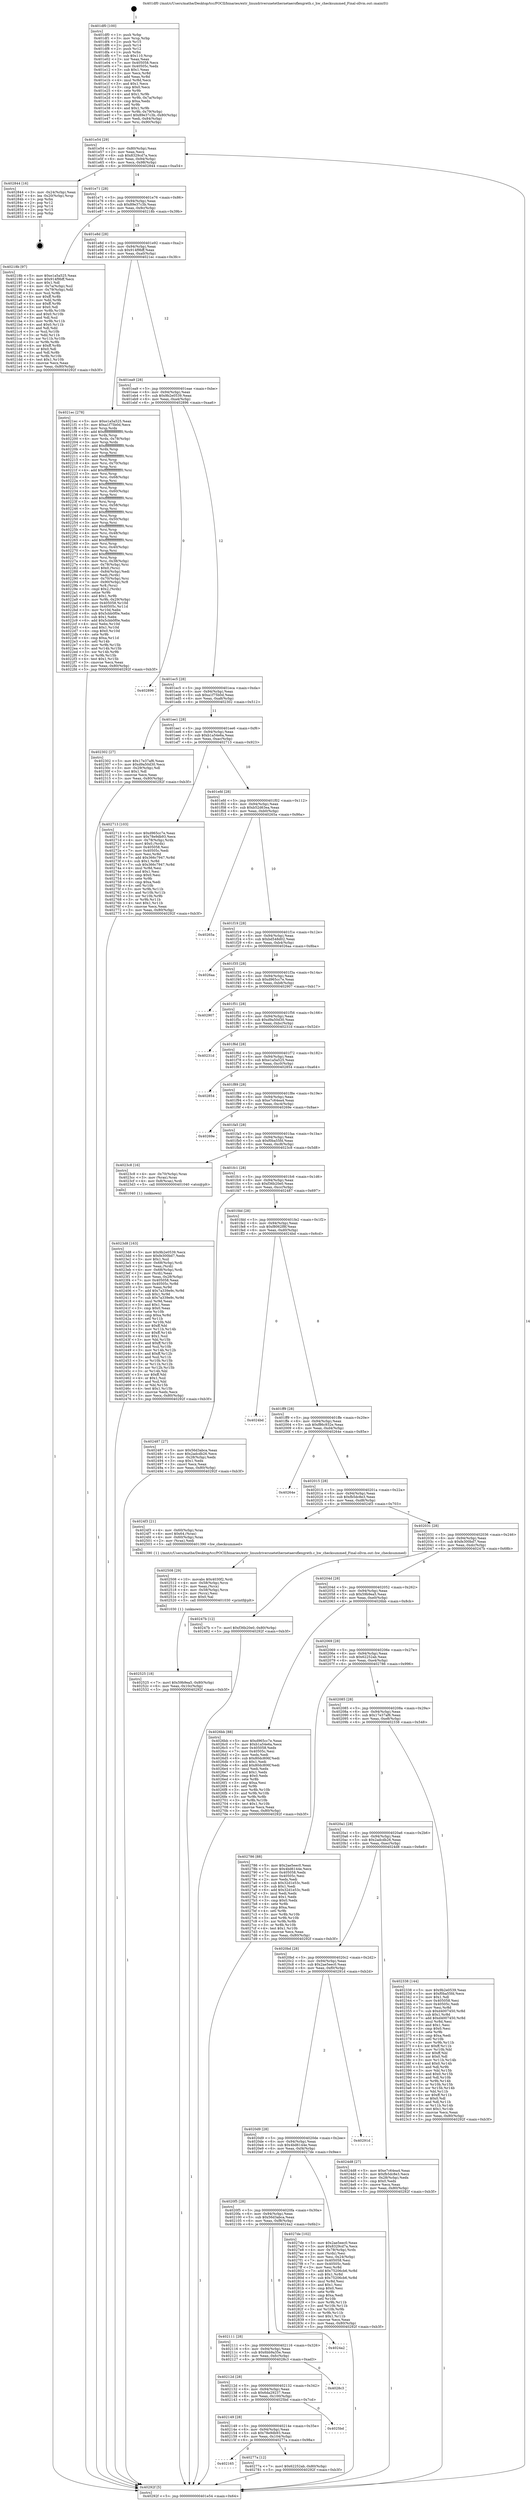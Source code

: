 digraph "0x401df0" {
  label = "0x401df0 (/mnt/c/Users/mathe/Desktop/tcc/POCII/binaries/extr_linuxdriversnetethernetaeroflexgreth.c_hw_checksummed_Final-ollvm.out::main(0))"
  labelloc = "t"
  node[shape=record]

  Entry [label="",width=0.3,height=0.3,shape=circle,fillcolor=black,style=filled]
  "0x401e54" [label="{
     0x401e54 [29]\l
     | [instrs]\l
     &nbsp;&nbsp;0x401e54 \<+3\>: mov -0x80(%rbp),%eax\l
     &nbsp;&nbsp;0x401e57 \<+2\>: mov %eax,%ecx\l
     &nbsp;&nbsp;0x401e59 \<+6\>: sub $0x8329cd7a,%ecx\l
     &nbsp;&nbsp;0x401e5f \<+6\>: mov %eax,-0x94(%rbp)\l
     &nbsp;&nbsp;0x401e65 \<+6\>: mov %ecx,-0x98(%rbp)\l
     &nbsp;&nbsp;0x401e6b \<+6\>: je 0000000000402844 \<main+0xa54\>\l
  }"]
  "0x402844" [label="{
     0x402844 [16]\l
     | [instrs]\l
     &nbsp;&nbsp;0x402844 \<+3\>: mov -0x24(%rbp),%eax\l
     &nbsp;&nbsp;0x402847 \<+4\>: lea -0x20(%rbp),%rsp\l
     &nbsp;&nbsp;0x40284b \<+1\>: pop %rbx\l
     &nbsp;&nbsp;0x40284c \<+2\>: pop %r12\l
     &nbsp;&nbsp;0x40284e \<+2\>: pop %r14\l
     &nbsp;&nbsp;0x402850 \<+2\>: pop %r15\l
     &nbsp;&nbsp;0x402852 \<+1\>: pop %rbp\l
     &nbsp;&nbsp;0x402853 \<+1\>: ret\l
  }"]
  "0x401e71" [label="{
     0x401e71 [28]\l
     | [instrs]\l
     &nbsp;&nbsp;0x401e71 \<+5\>: jmp 0000000000401e76 \<main+0x86\>\l
     &nbsp;&nbsp;0x401e76 \<+6\>: mov -0x94(%rbp),%eax\l
     &nbsp;&nbsp;0x401e7c \<+5\>: sub $0x89e37c3b,%eax\l
     &nbsp;&nbsp;0x401e81 \<+6\>: mov %eax,-0x9c(%rbp)\l
     &nbsp;&nbsp;0x401e87 \<+6\>: je 000000000040218b \<main+0x39b\>\l
  }"]
  Exit [label="",width=0.3,height=0.3,shape=circle,fillcolor=black,style=filled,peripheries=2]
  "0x40218b" [label="{
     0x40218b [97]\l
     | [instrs]\l
     &nbsp;&nbsp;0x40218b \<+5\>: mov $0xe1a5a525,%eax\l
     &nbsp;&nbsp;0x402190 \<+5\>: mov $0x914f9bff,%ecx\l
     &nbsp;&nbsp;0x402195 \<+2\>: mov $0x1,%dl\l
     &nbsp;&nbsp;0x402197 \<+4\>: mov -0x7a(%rbp),%sil\l
     &nbsp;&nbsp;0x40219b \<+4\>: mov -0x79(%rbp),%dil\l
     &nbsp;&nbsp;0x40219f \<+3\>: mov %sil,%r8b\l
     &nbsp;&nbsp;0x4021a2 \<+4\>: xor $0xff,%r8b\l
     &nbsp;&nbsp;0x4021a6 \<+3\>: mov %dil,%r9b\l
     &nbsp;&nbsp;0x4021a9 \<+4\>: xor $0xff,%r9b\l
     &nbsp;&nbsp;0x4021ad \<+3\>: xor $0x0,%dl\l
     &nbsp;&nbsp;0x4021b0 \<+3\>: mov %r8b,%r10b\l
     &nbsp;&nbsp;0x4021b3 \<+4\>: and $0x0,%r10b\l
     &nbsp;&nbsp;0x4021b7 \<+3\>: and %dl,%sil\l
     &nbsp;&nbsp;0x4021ba \<+3\>: mov %r9b,%r11b\l
     &nbsp;&nbsp;0x4021bd \<+4\>: and $0x0,%r11b\l
     &nbsp;&nbsp;0x4021c1 \<+3\>: and %dl,%dil\l
     &nbsp;&nbsp;0x4021c4 \<+3\>: or %sil,%r10b\l
     &nbsp;&nbsp;0x4021c7 \<+3\>: or %dil,%r11b\l
     &nbsp;&nbsp;0x4021ca \<+3\>: xor %r11b,%r10b\l
     &nbsp;&nbsp;0x4021cd \<+3\>: or %r9b,%r8b\l
     &nbsp;&nbsp;0x4021d0 \<+4\>: xor $0xff,%r8b\l
     &nbsp;&nbsp;0x4021d4 \<+3\>: or $0x0,%dl\l
     &nbsp;&nbsp;0x4021d7 \<+3\>: and %dl,%r8b\l
     &nbsp;&nbsp;0x4021da \<+3\>: or %r8b,%r10b\l
     &nbsp;&nbsp;0x4021dd \<+4\>: test $0x1,%r10b\l
     &nbsp;&nbsp;0x4021e1 \<+3\>: cmovne %ecx,%eax\l
     &nbsp;&nbsp;0x4021e4 \<+3\>: mov %eax,-0x80(%rbp)\l
     &nbsp;&nbsp;0x4021e7 \<+5\>: jmp 000000000040292f \<main+0xb3f\>\l
  }"]
  "0x401e8d" [label="{
     0x401e8d [28]\l
     | [instrs]\l
     &nbsp;&nbsp;0x401e8d \<+5\>: jmp 0000000000401e92 \<main+0xa2\>\l
     &nbsp;&nbsp;0x401e92 \<+6\>: mov -0x94(%rbp),%eax\l
     &nbsp;&nbsp;0x401e98 \<+5\>: sub $0x914f9bff,%eax\l
     &nbsp;&nbsp;0x401e9d \<+6\>: mov %eax,-0xa0(%rbp)\l
     &nbsp;&nbsp;0x401ea3 \<+6\>: je 00000000004021ec \<main+0x3fc\>\l
  }"]
  "0x40292f" [label="{
     0x40292f [5]\l
     | [instrs]\l
     &nbsp;&nbsp;0x40292f \<+5\>: jmp 0000000000401e54 \<main+0x64\>\l
  }"]
  "0x401df0" [label="{
     0x401df0 [100]\l
     | [instrs]\l
     &nbsp;&nbsp;0x401df0 \<+1\>: push %rbp\l
     &nbsp;&nbsp;0x401df1 \<+3\>: mov %rsp,%rbp\l
     &nbsp;&nbsp;0x401df4 \<+2\>: push %r15\l
     &nbsp;&nbsp;0x401df6 \<+2\>: push %r14\l
     &nbsp;&nbsp;0x401df8 \<+2\>: push %r12\l
     &nbsp;&nbsp;0x401dfa \<+1\>: push %rbx\l
     &nbsp;&nbsp;0x401dfb \<+7\>: sub $0x110,%rsp\l
     &nbsp;&nbsp;0x401e02 \<+2\>: xor %eax,%eax\l
     &nbsp;&nbsp;0x401e04 \<+7\>: mov 0x405058,%ecx\l
     &nbsp;&nbsp;0x401e0b \<+7\>: mov 0x40505c,%edx\l
     &nbsp;&nbsp;0x401e12 \<+3\>: sub $0x1,%eax\l
     &nbsp;&nbsp;0x401e15 \<+3\>: mov %ecx,%r8d\l
     &nbsp;&nbsp;0x401e18 \<+3\>: add %eax,%r8d\l
     &nbsp;&nbsp;0x401e1b \<+4\>: imul %r8d,%ecx\l
     &nbsp;&nbsp;0x401e1f \<+3\>: and $0x1,%ecx\l
     &nbsp;&nbsp;0x401e22 \<+3\>: cmp $0x0,%ecx\l
     &nbsp;&nbsp;0x401e25 \<+4\>: sete %r9b\l
     &nbsp;&nbsp;0x401e29 \<+4\>: and $0x1,%r9b\l
     &nbsp;&nbsp;0x401e2d \<+4\>: mov %r9b,-0x7a(%rbp)\l
     &nbsp;&nbsp;0x401e31 \<+3\>: cmp $0xa,%edx\l
     &nbsp;&nbsp;0x401e34 \<+4\>: setl %r9b\l
     &nbsp;&nbsp;0x401e38 \<+4\>: and $0x1,%r9b\l
     &nbsp;&nbsp;0x401e3c \<+4\>: mov %r9b,-0x79(%rbp)\l
     &nbsp;&nbsp;0x401e40 \<+7\>: movl $0x89e37c3b,-0x80(%rbp)\l
     &nbsp;&nbsp;0x401e47 \<+6\>: mov %edi,-0x84(%rbp)\l
     &nbsp;&nbsp;0x401e4d \<+7\>: mov %rsi,-0x90(%rbp)\l
  }"]
  "0x402165" [label="{
     0x402165\l
  }", style=dashed]
  "0x4021ec" [label="{
     0x4021ec [278]\l
     | [instrs]\l
     &nbsp;&nbsp;0x4021ec \<+5\>: mov $0xe1a5a525,%eax\l
     &nbsp;&nbsp;0x4021f1 \<+5\>: mov $0xa1f75b0d,%ecx\l
     &nbsp;&nbsp;0x4021f6 \<+3\>: mov %rsp,%rdx\l
     &nbsp;&nbsp;0x4021f9 \<+4\>: add $0xfffffffffffffff0,%rdx\l
     &nbsp;&nbsp;0x4021fd \<+3\>: mov %rdx,%rsp\l
     &nbsp;&nbsp;0x402200 \<+4\>: mov %rdx,-0x78(%rbp)\l
     &nbsp;&nbsp;0x402204 \<+3\>: mov %rsp,%rdx\l
     &nbsp;&nbsp;0x402207 \<+4\>: add $0xfffffffffffffff0,%rdx\l
     &nbsp;&nbsp;0x40220b \<+3\>: mov %rdx,%rsp\l
     &nbsp;&nbsp;0x40220e \<+3\>: mov %rsp,%rsi\l
     &nbsp;&nbsp;0x402211 \<+4\>: add $0xfffffffffffffff0,%rsi\l
     &nbsp;&nbsp;0x402215 \<+3\>: mov %rsi,%rsp\l
     &nbsp;&nbsp;0x402218 \<+4\>: mov %rsi,-0x70(%rbp)\l
     &nbsp;&nbsp;0x40221c \<+3\>: mov %rsp,%rsi\l
     &nbsp;&nbsp;0x40221f \<+4\>: add $0xfffffffffffffff0,%rsi\l
     &nbsp;&nbsp;0x402223 \<+3\>: mov %rsi,%rsp\l
     &nbsp;&nbsp;0x402226 \<+4\>: mov %rsi,-0x68(%rbp)\l
     &nbsp;&nbsp;0x40222a \<+3\>: mov %rsp,%rsi\l
     &nbsp;&nbsp;0x40222d \<+4\>: add $0xfffffffffffffff0,%rsi\l
     &nbsp;&nbsp;0x402231 \<+3\>: mov %rsi,%rsp\l
     &nbsp;&nbsp;0x402234 \<+4\>: mov %rsi,-0x60(%rbp)\l
     &nbsp;&nbsp;0x402238 \<+3\>: mov %rsp,%rsi\l
     &nbsp;&nbsp;0x40223b \<+4\>: add $0xfffffffffffffff0,%rsi\l
     &nbsp;&nbsp;0x40223f \<+3\>: mov %rsi,%rsp\l
     &nbsp;&nbsp;0x402242 \<+4\>: mov %rsi,-0x58(%rbp)\l
     &nbsp;&nbsp;0x402246 \<+3\>: mov %rsp,%rsi\l
     &nbsp;&nbsp;0x402249 \<+4\>: add $0xfffffffffffffff0,%rsi\l
     &nbsp;&nbsp;0x40224d \<+3\>: mov %rsi,%rsp\l
     &nbsp;&nbsp;0x402250 \<+4\>: mov %rsi,-0x50(%rbp)\l
     &nbsp;&nbsp;0x402254 \<+3\>: mov %rsp,%rsi\l
     &nbsp;&nbsp;0x402257 \<+4\>: add $0xfffffffffffffff0,%rsi\l
     &nbsp;&nbsp;0x40225b \<+3\>: mov %rsi,%rsp\l
     &nbsp;&nbsp;0x40225e \<+4\>: mov %rsi,-0x48(%rbp)\l
     &nbsp;&nbsp;0x402262 \<+3\>: mov %rsp,%rsi\l
     &nbsp;&nbsp;0x402265 \<+4\>: add $0xfffffffffffffff0,%rsi\l
     &nbsp;&nbsp;0x402269 \<+3\>: mov %rsi,%rsp\l
     &nbsp;&nbsp;0x40226c \<+4\>: mov %rsi,-0x40(%rbp)\l
     &nbsp;&nbsp;0x402270 \<+3\>: mov %rsp,%rsi\l
     &nbsp;&nbsp;0x402273 \<+4\>: add $0xfffffffffffffff0,%rsi\l
     &nbsp;&nbsp;0x402277 \<+3\>: mov %rsi,%rsp\l
     &nbsp;&nbsp;0x40227a \<+4\>: mov %rsi,-0x38(%rbp)\l
     &nbsp;&nbsp;0x40227e \<+4\>: mov -0x78(%rbp),%rsi\l
     &nbsp;&nbsp;0x402282 \<+6\>: movl $0x0,(%rsi)\l
     &nbsp;&nbsp;0x402288 \<+6\>: mov -0x84(%rbp),%edi\l
     &nbsp;&nbsp;0x40228e \<+2\>: mov %edi,(%rdx)\l
     &nbsp;&nbsp;0x402290 \<+4\>: mov -0x70(%rbp),%rsi\l
     &nbsp;&nbsp;0x402294 \<+7\>: mov -0x90(%rbp),%r8\l
     &nbsp;&nbsp;0x40229b \<+3\>: mov %r8,(%rsi)\l
     &nbsp;&nbsp;0x40229e \<+3\>: cmpl $0x2,(%rdx)\l
     &nbsp;&nbsp;0x4022a1 \<+4\>: setne %r9b\l
     &nbsp;&nbsp;0x4022a5 \<+4\>: and $0x1,%r9b\l
     &nbsp;&nbsp;0x4022a9 \<+4\>: mov %r9b,-0x29(%rbp)\l
     &nbsp;&nbsp;0x4022ad \<+8\>: mov 0x405058,%r10d\l
     &nbsp;&nbsp;0x4022b5 \<+8\>: mov 0x40505c,%r11d\l
     &nbsp;&nbsp;0x4022bd \<+3\>: mov %r10d,%ebx\l
     &nbsp;&nbsp;0x4022c0 \<+6\>: sub $0x5cbb0f0e,%ebx\l
     &nbsp;&nbsp;0x4022c6 \<+3\>: sub $0x1,%ebx\l
     &nbsp;&nbsp;0x4022c9 \<+6\>: add $0x5cbb0f0e,%ebx\l
     &nbsp;&nbsp;0x4022cf \<+4\>: imul %ebx,%r10d\l
     &nbsp;&nbsp;0x4022d3 \<+4\>: and $0x1,%r10d\l
     &nbsp;&nbsp;0x4022d7 \<+4\>: cmp $0x0,%r10d\l
     &nbsp;&nbsp;0x4022db \<+4\>: sete %r9b\l
     &nbsp;&nbsp;0x4022df \<+4\>: cmp $0xa,%r11d\l
     &nbsp;&nbsp;0x4022e3 \<+4\>: setl %r14b\l
     &nbsp;&nbsp;0x4022e7 \<+3\>: mov %r9b,%r15b\l
     &nbsp;&nbsp;0x4022ea \<+3\>: and %r14b,%r15b\l
     &nbsp;&nbsp;0x4022ed \<+3\>: xor %r14b,%r9b\l
     &nbsp;&nbsp;0x4022f0 \<+3\>: or %r9b,%r15b\l
     &nbsp;&nbsp;0x4022f3 \<+4\>: test $0x1,%r15b\l
     &nbsp;&nbsp;0x4022f7 \<+3\>: cmovne %ecx,%eax\l
     &nbsp;&nbsp;0x4022fa \<+3\>: mov %eax,-0x80(%rbp)\l
     &nbsp;&nbsp;0x4022fd \<+5\>: jmp 000000000040292f \<main+0xb3f\>\l
  }"]
  "0x401ea9" [label="{
     0x401ea9 [28]\l
     | [instrs]\l
     &nbsp;&nbsp;0x401ea9 \<+5\>: jmp 0000000000401eae \<main+0xbe\>\l
     &nbsp;&nbsp;0x401eae \<+6\>: mov -0x94(%rbp),%eax\l
     &nbsp;&nbsp;0x401eb4 \<+5\>: sub $0x9b2e0539,%eax\l
     &nbsp;&nbsp;0x401eb9 \<+6\>: mov %eax,-0xa4(%rbp)\l
     &nbsp;&nbsp;0x401ebf \<+6\>: je 0000000000402896 \<main+0xaa6\>\l
  }"]
  "0x40277a" [label="{
     0x40277a [12]\l
     | [instrs]\l
     &nbsp;&nbsp;0x40277a \<+7\>: movl $0x62252ab,-0x80(%rbp)\l
     &nbsp;&nbsp;0x402781 \<+5\>: jmp 000000000040292f \<main+0xb3f\>\l
  }"]
  "0x402149" [label="{
     0x402149 [28]\l
     | [instrs]\l
     &nbsp;&nbsp;0x402149 \<+5\>: jmp 000000000040214e \<main+0x35e\>\l
     &nbsp;&nbsp;0x40214e \<+6\>: mov -0x94(%rbp),%eax\l
     &nbsp;&nbsp;0x402154 \<+5\>: sub $0x78e9db93,%eax\l
     &nbsp;&nbsp;0x402159 \<+6\>: mov %eax,-0x104(%rbp)\l
     &nbsp;&nbsp;0x40215f \<+6\>: je 000000000040277a \<main+0x98a\>\l
  }"]
  "0x402896" [label="{
     0x402896\l
  }", style=dashed]
  "0x401ec5" [label="{
     0x401ec5 [28]\l
     | [instrs]\l
     &nbsp;&nbsp;0x401ec5 \<+5\>: jmp 0000000000401eca \<main+0xda\>\l
     &nbsp;&nbsp;0x401eca \<+6\>: mov -0x94(%rbp),%eax\l
     &nbsp;&nbsp;0x401ed0 \<+5\>: sub $0xa1f75b0d,%eax\l
     &nbsp;&nbsp;0x401ed5 \<+6\>: mov %eax,-0xa8(%rbp)\l
     &nbsp;&nbsp;0x401edb \<+6\>: je 0000000000402302 \<main+0x512\>\l
  }"]
  "0x4025bd" [label="{
     0x4025bd\l
  }", style=dashed]
  "0x402302" [label="{
     0x402302 [27]\l
     | [instrs]\l
     &nbsp;&nbsp;0x402302 \<+5\>: mov $0x17e37af6,%eax\l
     &nbsp;&nbsp;0x402307 \<+5\>: mov $0xd9a50d30,%ecx\l
     &nbsp;&nbsp;0x40230c \<+3\>: mov -0x29(%rbp),%dl\l
     &nbsp;&nbsp;0x40230f \<+3\>: test $0x1,%dl\l
     &nbsp;&nbsp;0x402312 \<+3\>: cmovne %ecx,%eax\l
     &nbsp;&nbsp;0x402315 \<+3\>: mov %eax,-0x80(%rbp)\l
     &nbsp;&nbsp;0x402318 \<+5\>: jmp 000000000040292f \<main+0xb3f\>\l
  }"]
  "0x401ee1" [label="{
     0x401ee1 [28]\l
     | [instrs]\l
     &nbsp;&nbsp;0x401ee1 \<+5\>: jmp 0000000000401ee6 \<main+0xf6\>\l
     &nbsp;&nbsp;0x401ee6 \<+6\>: mov -0x94(%rbp),%eax\l
     &nbsp;&nbsp;0x401eec \<+5\>: sub $0xb1a54e6a,%eax\l
     &nbsp;&nbsp;0x401ef1 \<+6\>: mov %eax,-0xac(%rbp)\l
     &nbsp;&nbsp;0x401ef7 \<+6\>: je 0000000000402713 \<main+0x923\>\l
  }"]
  "0x40212d" [label="{
     0x40212d [28]\l
     | [instrs]\l
     &nbsp;&nbsp;0x40212d \<+5\>: jmp 0000000000402132 \<main+0x342\>\l
     &nbsp;&nbsp;0x402132 \<+6\>: mov -0x94(%rbp),%eax\l
     &nbsp;&nbsp;0x402138 \<+5\>: sub $0x6da29237,%eax\l
     &nbsp;&nbsp;0x40213d \<+6\>: mov %eax,-0x100(%rbp)\l
     &nbsp;&nbsp;0x402143 \<+6\>: je 00000000004025bd \<main+0x7cd\>\l
  }"]
  "0x402713" [label="{
     0x402713 [103]\l
     | [instrs]\l
     &nbsp;&nbsp;0x402713 \<+5\>: mov $0xd965cc7e,%eax\l
     &nbsp;&nbsp;0x402718 \<+5\>: mov $0x78e9db93,%ecx\l
     &nbsp;&nbsp;0x40271d \<+4\>: mov -0x78(%rbp),%rdx\l
     &nbsp;&nbsp;0x402721 \<+6\>: movl $0x0,(%rdx)\l
     &nbsp;&nbsp;0x402727 \<+7\>: mov 0x405058,%esi\l
     &nbsp;&nbsp;0x40272e \<+7\>: mov 0x40505c,%edi\l
     &nbsp;&nbsp;0x402735 \<+3\>: mov %esi,%r8d\l
     &nbsp;&nbsp;0x402738 \<+7\>: add $0x366c7947,%r8d\l
     &nbsp;&nbsp;0x40273f \<+4\>: sub $0x1,%r8d\l
     &nbsp;&nbsp;0x402743 \<+7\>: sub $0x366c7947,%r8d\l
     &nbsp;&nbsp;0x40274a \<+4\>: imul %r8d,%esi\l
     &nbsp;&nbsp;0x40274e \<+3\>: and $0x1,%esi\l
     &nbsp;&nbsp;0x402751 \<+3\>: cmp $0x0,%esi\l
     &nbsp;&nbsp;0x402754 \<+4\>: sete %r9b\l
     &nbsp;&nbsp;0x402758 \<+3\>: cmp $0xa,%edi\l
     &nbsp;&nbsp;0x40275b \<+4\>: setl %r10b\l
     &nbsp;&nbsp;0x40275f \<+3\>: mov %r9b,%r11b\l
     &nbsp;&nbsp;0x402762 \<+3\>: and %r10b,%r11b\l
     &nbsp;&nbsp;0x402765 \<+3\>: xor %r10b,%r9b\l
     &nbsp;&nbsp;0x402768 \<+3\>: or %r9b,%r11b\l
     &nbsp;&nbsp;0x40276b \<+4\>: test $0x1,%r11b\l
     &nbsp;&nbsp;0x40276f \<+3\>: cmovne %ecx,%eax\l
     &nbsp;&nbsp;0x402772 \<+3\>: mov %eax,-0x80(%rbp)\l
     &nbsp;&nbsp;0x402775 \<+5\>: jmp 000000000040292f \<main+0xb3f\>\l
  }"]
  "0x401efd" [label="{
     0x401efd [28]\l
     | [instrs]\l
     &nbsp;&nbsp;0x401efd \<+5\>: jmp 0000000000401f02 \<main+0x112\>\l
     &nbsp;&nbsp;0x401f02 \<+6\>: mov -0x94(%rbp),%eax\l
     &nbsp;&nbsp;0x401f08 \<+5\>: sub $0xb52d63ea,%eax\l
     &nbsp;&nbsp;0x401f0d \<+6\>: mov %eax,-0xb0(%rbp)\l
     &nbsp;&nbsp;0x401f13 \<+6\>: je 000000000040265a \<main+0x86a\>\l
  }"]
  "0x4028c3" [label="{
     0x4028c3\l
  }", style=dashed]
  "0x40265a" [label="{
     0x40265a\l
  }", style=dashed]
  "0x401f19" [label="{
     0x401f19 [28]\l
     | [instrs]\l
     &nbsp;&nbsp;0x401f19 \<+5\>: jmp 0000000000401f1e \<main+0x12e\>\l
     &nbsp;&nbsp;0x401f1e \<+6\>: mov -0x94(%rbp),%eax\l
     &nbsp;&nbsp;0x401f24 \<+5\>: sub $0xbd548d02,%eax\l
     &nbsp;&nbsp;0x401f29 \<+6\>: mov %eax,-0xb4(%rbp)\l
     &nbsp;&nbsp;0x401f2f \<+6\>: je 00000000004026aa \<main+0x8ba\>\l
  }"]
  "0x402111" [label="{
     0x402111 [28]\l
     | [instrs]\l
     &nbsp;&nbsp;0x402111 \<+5\>: jmp 0000000000402116 \<main+0x326\>\l
     &nbsp;&nbsp;0x402116 \<+6\>: mov -0x94(%rbp),%eax\l
     &nbsp;&nbsp;0x40211c \<+5\>: sub $0x6bb9a35e,%eax\l
     &nbsp;&nbsp;0x402121 \<+6\>: mov %eax,-0xfc(%rbp)\l
     &nbsp;&nbsp;0x402127 \<+6\>: je 00000000004028c3 \<main+0xad3\>\l
  }"]
  "0x4026aa" [label="{
     0x4026aa\l
  }", style=dashed]
  "0x401f35" [label="{
     0x401f35 [28]\l
     | [instrs]\l
     &nbsp;&nbsp;0x401f35 \<+5\>: jmp 0000000000401f3a \<main+0x14a\>\l
     &nbsp;&nbsp;0x401f3a \<+6\>: mov -0x94(%rbp),%eax\l
     &nbsp;&nbsp;0x401f40 \<+5\>: sub $0xd965cc7e,%eax\l
     &nbsp;&nbsp;0x401f45 \<+6\>: mov %eax,-0xb8(%rbp)\l
     &nbsp;&nbsp;0x401f4b \<+6\>: je 0000000000402907 \<main+0xb17\>\l
  }"]
  "0x4024a2" [label="{
     0x4024a2\l
  }", style=dashed]
  "0x402907" [label="{
     0x402907\l
  }", style=dashed]
  "0x401f51" [label="{
     0x401f51 [28]\l
     | [instrs]\l
     &nbsp;&nbsp;0x401f51 \<+5\>: jmp 0000000000401f56 \<main+0x166\>\l
     &nbsp;&nbsp;0x401f56 \<+6\>: mov -0x94(%rbp),%eax\l
     &nbsp;&nbsp;0x401f5c \<+5\>: sub $0xd9a50d30,%eax\l
     &nbsp;&nbsp;0x401f61 \<+6\>: mov %eax,-0xbc(%rbp)\l
     &nbsp;&nbsp;0x401f67 \<+6\>: je 000000000040231d \<main+0x52d\>\l
  }"]
  "0x4020f5" [label="{
     0x4020f5 [28]\l
     | [instrs]\l
     &nbsp;&nbsp;0x4020f5 \<+5\>: jmp 00000000004020fa \<main+0x30a\>\l
     &nbsp;&nbsp;0x4020fa \<+6\>: mov -0x94(%rbp),%eax\l
     &nbsp;&nbsp;0x402100 \<+5\>: sub $0x56d3abca,%eax\l
     &nbsp;&nbsp;0x402105 \<+6\>: mov %eax,-0xf8(%rbp)\l
     &nbsp;&nbsp;0x40210b \<+6\>: je 00000000004024a2 \<main+0x6b2\>\l
  }"]
  "0x40231d" [label="{
     0x40231d\l
  }", style=dashed]
  "0x401f6d" [label="{
     0x401f6d [28]\l
     | [instrs]\l
     &nbsp;&nbsp;0x401f6d \<+5\>: jmp 0000000000401f72 \<main+0x182\>\l
     &nbsp;&nbsp;0x401f72 \<+6\>: mov -0x94(%rbp),%eax\l
     &nbsp;&nbsp;0x401f78 \<+5\>: sub $0xe1a5a525,%eax\l
     &nbsp;&nbsp;0x401f7d \<+6\>: mov %eax,-0xc0(%rbp)\l
     &nbsp;&nbsp;0x401f83 \<+6\>: je 0000000000402854 \<main+0xa64\>\l
  }"]
  "0x4027de" [label="{
     0x4027de [102]\l
     | [instrs]\l
     &nbsp;&nbsp;0x4027de \<+5\>: mov $0x2ae5eec0,%eax\l
     &nbsp;&nbsp;0x4027e3 \<+5\>: mov $0x8329cd7a,%ecx\l
     &nbsp;&nbsp;0x4027e8 \<+4\>: mov -0x78(%rbp),%rdx\l
     &nbsp;&nbsp;0x4027ec \<+2\>: mov (%rdx),%esi\l
     &nbsp;&nbsp;0x4027ee \<+3\>: mov %esi,-0x24(%rbp)\l
     &nbsp;&nbsp;0x4027f1 \<+7\>: mov 0x405058,%esi\l
     &nbsp;&nbsp;0x4027f8 \<+7\>: mov 0x40505c,%edi\l
     &nbsp;&nbsp;0x4027ff \<+3\>: mov %esi,%r8d\l
     &nbsp;&nbsp;0x402802 \<+7\>: add $0x75206cb6,%r8d\l
     &nbsp;&nbsp;0x402809 \<+4\>: sub $0x1,%r8d\l
     &nbsp;&nbsp;0x40280d \<+7\>: sub $0x75206cb6,%r8d\l
     &nbsp;&nbsp;0x402814 \<+4\>: imul %r8d,%esi\l
     &nbsp;&nbsp;0x402818 \<+3\>: and $0x1,%esi\l
     &nbsp;&nbsp;0x40281b \<+3\>: cmp $0x0,%esi\l
     &nbsp;&nbsp;0x40281e \<+4\>: sete %r9b\l
     &nbsp;&nbsp;0x402822 \<+3\>: cmp $0xa,%edi\l
     &nbsp;&nbsp;0x402825 \<+4\>: setl %r10b\l
     &nbsp;&nbsp;0x402829 \<+3\>: mov %r9b,%r11b\l
     &nbsp;&nbsp;0x40282c \<+3\>: and %r10b,%r11b\l
     &nbsp;&nbsp;0x40282f \<+3\>: xor %r10b,%r9b\l
     &nbsp;&nbsp;0x402832 \<+3\>: or %r9b,%r11b\l
     &nbsp;&nbsp;0x402835 \<+4\>: test $0x1,%r11b\l
     &nbsp;&nbsp;0x402839 \<+3\>: cmovne %ecx,%eax\l
     &nbsp;&nbsp;0x40283c \<+3\>: mov %eax,-0x80(%rbp)\l
     &nbsp;&nbsp;0x40283f \<+5\>: jmp 000000000040292f \<main+0xb3f\>\l
  }"]
  "0x402854" [label="{
     0x402854\l
  }", style=dashed]
  "0x401f89" [label="{
     0x401f89 [28]\l
     | [instrs]\l
     &nbsp;&nbsp;0x401f89 \<+5\>: jmp 0000000000401f8e \<main+0x19e\>\l
     &nbsp;&nbsp;0x401f8e \<+6\>: mov -0x94(%rbp),%eax\l
     &nbsp;&nbsp;0x401f94 \<+5\>: sub $0xe7c64ea4,%eax\l
     &nbsp;&nbsp;0x401f99 \<+6\>: mov %eax,-0xc4(%rbp)\l
     &nbsp;&nbsp;0x401f9f \<+6\>: je 000000000040269e \<main+0x8ae\>\l
  }"]
  "0x4020d9" [label="{
     0x4020d9 [28]\l
     | [instrs]\l
     &nbsp;&nbsp;0x4020d9 \<+5\>: jmp 00000000004020de \<main+0x2ee\>\l
     &nbsp;&nbsp;0x4020de \<+6\>: mov -0x94(%rbp),%eax\l
     &nbsp;&nbsp;0x4020e4 \<+5\>: sub $0x4bd6144e,%eax\l
     &nbsp;&nbsp;0x4020e9 \<+6\>: mov %eax,-0xf4(%rbp)\l
     &nbsp;&nbsp;0x4020ef \<+6\>: je 00000000004027de \<main+0x9ee\>\l
  }"]
  "0x40269e" [label="{
     0x40269e\l
  }", style=dashed]
  "0x401fa5" [label="{
     0x401fa5 [28]\l
     | [instrs]\l
     &nbsp;&nbsp;0x401fa5 \<+5\>: jmp 0000000000401faa \<main+0x1ba\>\l
     &nbsp;&nbsp;0x401faa \<+6\>: mov -0x94(%rbp),%eax\l
     &nbsp;&nbsp;0x401fb0 \<+5\>: sub $0xf0ba55fd,%eax\l
     &nbsp;&nbsp;0x401fb5 \<+6\>: mov %eax,-0xc8(%rbp)\l
     &nbsp;&nbsp;0x401fbb \<+6\>: je 00000000004023c8 \<main+0x5d8\>\l
  }"]
  "0x40291d" [label="{
     0x40291d\l
  }", style=dashed]
  "0x4023c8" [label="{
     0x4023c8 [16]\l
     | [instrs]\l
     &nbsp;&nbsp;0x4023c8 \<+4\>: mov -0x70(%rbp),%rax\l
     &nbsp;&nbsp;0x4023cc \<+3\>: mov (%rax),%rax\l
     &nbsp;&nbsp;0x4023cf \<+4\>: mov 0x8(%rax),%rdi\l
     &nbsp;&nbsp;0x4023d3 \<+5\>: call 0000000000401040 \<atoi@plt\>\l
     | [calls]\l
     &nbsp;&nbsp;0x401040 \{1\} (unknown)\l
  }"]
  "0x401fc1" [label="{
     0x401fc1 [28]\l
     | [instrs]\l
     &nbsp;&nbsp;0x401fc1 \<+5\>: jmp 0000000000401fc6 \<main+0x1d6\>\l
     &nbsp;&nbsp;0x401fc6 \<+6\>: mov -0x94(%rbp),%eax\l
     &nbsp;&nbsp;0x401fcc \<+5\>: sub $0xf36b20e0,%eax\l
     &nbsp;&nbsp;0x401fd1 \<+6\>: mov %eax,-0xcc(%rbp)\l
     &nbsp;&nbsp;0x401fd7 \<+6\>: je 0000000000402487 \<main+0x697\>\l
  }"]
  "0x402525" [label="{
     0x402525 [18]\l
     | [instrs]\l
     &nbsp;&nbsp;0x402525 \<+7\>: movl $0x59b9ea5,-0x80(%rbp)\l
     &nbsp;&nbsp;0x40252c \<+6\>: mov %eax,-0x10c(%rbp)\l
     &nbsp;&nbsp;0x402532 \<+5\>: jmp 000000000040292f \<main+0xb3f\>\l
  }"]
  "0x402487" [label="{
     0x402487 [27]\l
     | [instrs]\l
     &nbsp;&nbsp;0x402487 \<+5\>: mov $0x56d3abca,%eax\l
     &nbsp;&nbsp;0x40248c \<+5\>: mov $0x2adcdb26,%ecx\l
     &nbsp;&nbsp;0x402491 \<+3\>: mov -0x28(%rbp),%edx\l
     &nbsp;&nbsp;0x402494 \<+3\>: cmp $0x1,%edx\l
     &nbsp;&nbsp;0x402497 \<+3\>: cmovl %ecx,%eax\l
     &nbsp;&nbsp;0x40249a \<+3\>: mov %eax,-0x80(%rbp)\l
     &nbsp;&nbsp;0x40249d \<+5\>: jmp 000000000040292f \<main+0xb3f\>\l
  }"]
  "0x401fdd" [label="{
     0x401fdd [28]\l
     | [instrs]\l
     &nbsp;&nbsp;0x401fdd \<+5\>: jmp 0000000000401fe2 \<main+0x1f2\>\l
     &nbsp;&nbsp;0x401fe2 \<+6\>: mov -0x94(%rbp),%eax\l
     &nbsp;&nbsp;0x401fe8 \<+5\>: sub $0xf8062f8f,%eax\l
     &nbsp;&nbsp;0x401fed \<+6\>: mov %eax,-0xd0(%rbp)\l
     &nbsp;&nbsp;0x401ff3 \<+6\>: je 00000000004024bd \<main+0x6cd\>\l
  }"]
  "0x402508" [label="{
     0x402508 [29]\l
     | [instrs]\l
     &nbsp;&nbsp;0x402508 \<+10\>: movabs $0x4030f2,%rdi\l
     &nbsp;&nbsp;0x402512 \<+4\>: mov -0x58(%rbp),%rcx\l
     &nbsp;&nbsp;0x402516 \<+2\>: mov %eax,(%rcx)\l
     &nbsp;&nbsp;0x402518 \<+4\>: mov -0x58(%rbp),%rcx\l
     &nbsp;&nbsp;0x40251c \<+2\>: mov (%rcx),%esi\l
     &nbsp;&nbsp;0x40251e \<+2\>: mov $0x0,%al\l
     &nbsp;&nbsp;0x402520 \<+5\>: call 0000000000401030 \<printf@plt\>\l
     | [calls]\l
     &nbsp;&nbsp;0x401030 \{1\} (unknown)\l
  }"]
  "0x4024bd" [label="{
     0x4024bd\l
  }", style=dashed]
  "0x401ff9" [label="{
     0x401ff9 [28]\l
     | [instrs]\l
     &nbsp;&nbsp;0x401ff9 \<+5\>: jmp 0000000000401ffe \<main+0x20e\>\l
     &nbsp;&nbsp;0x401ffe \<+6\>: mov -0x94(%rbp),%eax\l
     &nbsp;&nbsp;0x402004 \<+5\>: sub $0xf86c932e,%eax\l
     &nbsp;&nbsp;0x402009 \<+6\>: mov %eax,-0xd4(%rbp)\l
     &nbsp;&nbsp;0x40200f \<+6\>: je 000000000040264e \<main+0x85e\>\l
  }"]
  "0x4020bd" [label="{
     0x4020bd [28]\l
     | [instrs]\l
     &nbsp;&nbsp;0x4020bd \<+5\>: jmp 00000000004020c2 \<main+0x2d2\>\l
     &nbsp;&nbsp;0x4020c2 \<+6\>: mov -0x94(%rbp),%eax\l
     &nbsp;&nbsp;0x4020c8 \<+5\>: sub $0x2ae5eec0,%eax\l
     &nbsp;&nbsp;0x4020cd \<+6\>: mov %eax,-0xf0(%rbp)\l
     &nbsp;&nbsp;0x4020d3 \<+6\>: je 000000000040291d \<main+0xb2d\>\l
  }"]
  "0x40264e" [label="{
     0x40264e\l
  }", style=dashed]
  "0x402015" [label="{
     0x402015 [28]\l
     | [instrs]\l
     &nbsp;&nbsp;0x402015 \<+5\>: jmp 000000000040201a \<main+0x22a\>\l
     &nbsp;&nbsp;0x40201a \<+6\>: mov -0x94(%rbp),%eax\l
     &nbsp;&nbsp;0x402020 \<+5\>: sub $0xfb5dc8e3,%eax\l
     &nbsp;&nbsp;0x402025 \<+6\>: mov %eax,-0xd8(%rbp)\l
     &nbsp;&nbsp;0x40202b \<+6\>: je 00000000004024f3 \<main+0x703\>\l
  }"]
  "0x4024d8" [label="{
     0x4024d8 [27]\l
     | [instrs]\l
     &nbsp;&nbsp;0x4024d8 \<+5\>: mov $0xe7c64ea4,%eax\l
     &nbsp;&nbsp;0x4024dd \<+5\>: mov $0xfb5dc8e3,%ecx\l
     &nbsp;&nbsp;0x4024e2 \<+3\>: mov -0x28(%rbp),%edx\l
     &nbsp;&nbsp;0x4024e5 \<+3\>: cmp $0x0,%edx\l
     &nbsp;&nbsp;0x4024e8 \<+3\>: cmove %ecx,%eax\l
     &nbsp;&nbsp;0x4024eb \<+3\>: mov %eax,-0x80(%rbp)\l
     &nbsp;&nbsp;0x4024ee \<+5\>: jmp 000000000040292f \<main+0xb3f\>\l
  }"]
  "0x4024f3" [label="{
     0x4024f3 [21]\l
     | [instrs]\l
     &nbsp;&nbsp;0x4024f3 \<+4\>: mov -0x60(%rbp),%rax\l
     &nbsp;&nbsp;0x4024f7 \<+6\>: movl $0x64,(%rax)\l
     &nbsp;&nbsp;0x4024fd \<+4\>: mov -0x60(%rbp),%rax\l
     &nbsp;&nbsp;0x402501 \<+2\>: mov (%rax),%edi\l
     &nbsp;&nbsp;0x402503 \<+5\>: call 0000000000401390 \<hw_checksummed\>\l
     | [calls]\l
     &nbsp;&nbsp;0x401390 \{1\} (/mnt/c/Users/mathe/Desktop/tcc/POCII/binaries/extr_linuxdriversnetethernetaeroflexgreth.c_hw_checksummed_Final-ollvm.out::hw_checksummed)\l
  }"]
  "0x402031" [label="{
     0x402031 [28]\l
     | [instrs]\l
     &nbsp;&nbsp;0x402031 \<+5\>: jmp 0000000000402036 \<main+0x246\>\l
     &nbsp;&nbsp;0x402036 \<+6\>: mov -0x94(%rbp),%eax\l
     &nbsp;&nbsp;0x40203c \<+5\>: sub $0xfe300bd7,%eax\l
     &nbsp;&nbsp;0x402041 \<+6\>: mov %eax,-0xdc(%rbp)\l
     &nbsp;&nbsp;0x402047 \<+6\>: je 000000000040247b \<main+0x68b\>\l
  }"]
  "0x4023d8" [label="{
     0x4023d8 [163]\l
     | [instrs]\l
     &nbsp;&nbsp;0x4023d8 \<+5\>: mov $0x9b2e0539,%ecx\l
     &nbsp;&nbsp;0x4023dd \<+5\>: mov $0xfe300bd7,%edx\l
     &nbsp;&nbsp;0x4023e2 \<+3\>: mov $0x1,%sil\l
     &nbsp;&nbsp;0x4023e5 \<+4\>: mov -0x68(%rbp),%rdi\l
     &nbsp;&nbsp;0x4023e9 \<+2\>: mov %eax,(%rdi)\l
     &nbsp;&nbsp;0x4023eb \<+4\>: mov -0x68(%rbp),%rdi\l
     &nbsp;&nbsp;0x4023ef \<+2\>: mov (%rdi),%eax\l
     &nbsp;&nbsp;0x4023f1 \<+3\>: mov %eax,-0x28(%rbp)\l
     &nbsp;&nbsp;0x4023f4 \<+7\>: mov 0x405058,%eax\l
     &nbsp;&nbsp;0x4023fb \<+8\>: mov 0x40505c,%r8d\l
     &nbsp;&nbsp;0x402403 \<+3\>: mov %eax,%r9d\l
     &nbsp;&nbsp;0x402406 \<+7\>: add $0x7a339e9c,%r9d\l
     &nbsp;&nbsp;0x40240d \<+4\>: sub $0x1,%r9d\l
     &nbsp;&nbsp;0x402411 \<+7\>: sub $0x7a339e9c,%r9d\l
     &nbsp;&nbsp;0x402418 \<+4\>: imul %r9d,%eax\l
     &nbsp;&nbsp;0x40241c \<+3\>: and $0x1,%eax\l
     &nbsp;&nbsp;0x40241f \<+3\>: cmp $0x0,%eax\l
     &nbsp;&nbsp;0x402422 \<+4\>: sete %r10b\l
     &nbsp;&nbsp;0x402426 \<+4\>: cmp $0xa,%r8d\l
     &nbsp;&nbsp;0x40242a \<+4\>: setl %r11b\l
     &nbsp;&nbsp;0x40242e \<+3\>: mov %r10b,%bl\l
     &nbsp;&nbsp;0x402431 \<+3\>: xor $0xff,%bl\l
     &nbsp;&nbsp;0x402434 \<+3\>: mov %r11b,%r14b\l
     &nbsp;&nbsp;0x402437 \<+4\>: xor $0xff,%r14b\l
     &nbsp;&nbsp;0x40243b \<+4\>: xor $0x1,%sil\l
     &nbsp;&nbsp;0x40243f \<+3\>: mov %bl,%r15b\l
     &nbsp;&nbsp;0x402442 \<+4\>: and $0xff,%r15b\l
     &nbsp;&nbsp;0x402446 \<+3\>: and %sil,%r10b\l
     &nbsp;&nbsp;0x402449 \<+3\>: mov %r14b,%r12b\l
     &nbsp;&nbsp;0x40244c \<+4\>: and $0xff,%r12b\l
     &nbsp;&nbsp;0x402450 \<+3\>: and %sil,%r11b\l
     &nbsp;&nbsp;0x402453 \<+3\>: or %r10b,%r15b\l
     &nbsp;&nbsp;0x402456 \<+3\>: or %r11b,%r12b\l
     &nbsp;&nbsp;0x402459 \<+3\>: xor %r12b,%r15b\l
     &nbsp;&nbsp;0x40245c \<+3\>: or %r14b,%bl\l
     &nbsp;&nbsp;0x40245f \<+3\>: xor $0xff,%bl\l
     &nbsp;&nbsp;0x402462 \<+4\>: or $0x1,%sil\l
     &nbsp;&nbsp;0x402466 \<+3\>: and %sil,%bl\l
     &nbsp;&nbsp;0x402469 \<+3\>: or %bl,%r15b\l
     &nbsp;&nbsp;0x40246c \<+4\>: test $0x1,%r15b\l
     &nbsp;&nbsp;0x402470 \<+3\>: cmovne %edx,%ecx\l
     &nbsp;&nbsp;0x402473 \<+3\>: mov %ecx,-0x80(%rbp)\l
     &nbsp;&nbsp;0x402476 \<+5\>: jmp 000000000040292f \<main+0xb3f\>\l
  }"]
  "0x40247b" [label="{
     0x40247b [12]\l
     | [instrs]\l
     &nbsp;&nbsp;0x40247b \<+7\>: movl $0xf36b20e0,-0x80(%rbp)\l
     &nbsp;&nbsp;0x402482 \<+5\>: jmp 000000000040292f \<main+0xb3f\>\l
  }"]
  "0x40204d" [label="{
     0x40204d [28]\l
     | [instrs]\l
     &nbsp;&nbsp;0x40204d \<+5\>: jmp 0000000000402052 \<main+0x262\>\l
     &nbsp;&nbsp;0x402052 \<+6\>: mov -0x94(%rbp),%eax\l
     &nbsp;&nbsp;0x402058 \<+5\>: sub $0x59b9ea5,%eax\l
     &nbsp;&nbsp;0x40205d \<+6\>: mov %eax,-0xe0(%rbp)\l
     &nbsp;&nbsp;0x402063 \<+6\>: je 00000000004026bb \<main+0x8cb\>\l
  }"]
  "0x4020a1" [label="{
     0x4020a1 [28]\l
     | [instrs]\l
     &nbsp;&nbsp;0x4020a1 \<+5\>: jmp 00000000004020a6 \<main+0x2b6\>\l
     &nbsp;&nbsp;0x4020a6 \<+6\>: mov -0x94(%rbp),%eax\l
     &nbsp;&nbsp;0x4020ac \<+5\>: sub $0x2adcdb26,%eax\l
     &nbsp;&nbsp;0x4020b1 \<+6\>: mov %eax,-0xec(%rbp)\l
     &nbsp;&nbsp;0x4020b7 \<+6\>: je 00000000004024d8 \<main+0x6e8\>\l
  }"]
  "0x4026bb" [label="{
     0x4026bb [88]\l
     | [instrs]\l
     &nbsp;&nbsp;0x4026bb \<+5\>: mov $0xd965cc7e,%eax\l
     &nbsp;&nbsp;0x4026c0 \<+5\>: mov $0xb1a54e6a,%ecx\l
     &nbsp;&nbsp;0x4026c5 \<+7\>: mov 0x405058,%edx\l
     &nbsp;&nbsp;0x4026cc \<+7\>: mov 0x40505c,%esi\l
     &nbsp;&nbsp;0x4026d3 \<+2\>: mov %edx,%edi\l
     &nbsp;&nbsp;0x4026d5 \<+6\>: sub $0x80dc806f,%edi\l
     &nbsp;&nbsp;0x4026db \<+3\>: sub $0x1,%edi\l
     &nbsp;&nbsp;0x4026de \<+6\>: add $0x80dc806f,%edi\l
     &nbsp;&nbsp;0x4026e4 \<+3\>: imul %edi,%edx\l
     &nbsp;&nbsp;0x4026e7 \<+3\>: and $0x1,%edx\l
     &nbsp;&nbsp;0x4026ea \<+3\>: cmp $0x0,%edx\l
     &nbsp;&nbsp;0x4026ed \<+4\>: sete %r8b\l
     &nbsp;&nbsp;0x4026f1 \<+3\>: cmp $0xa,%esi\l
     &nbsp;&nbsp;0x4026f4 \<+4\>: setl %r9b\l
     &nbsp;&nbsp;0x4026f8 \<+3\>: mov %r8b,%r10b\l
     &nbsp;&nbsp;0x4026fb \<+3\>: and %r9b,%r10b\l
     &nbsp;&nbsp;0x4026fe \<+3\>: xor %r9b,%r8b\l
     &nbsp;&nbsp;0x402701 \<+3\>: or %r8b,%r10b\l
     &nbsp;&nbsp;0x402704 \<+4\>: test $0x1,%r10b\l
     &nbsp;&nbsp;0x402708 \<+3\>: cmovne %ecx,%eax\l
     &nbsp;&nbsp;0x40270b \<+3\>: mov %eax,-0x80(%rbp)\l
     &nbsp;&nbsp;0x40270e \<+5\>: jmp 000000000040292f \<main+0xb3f\>\l
  }"]
  "0x402069" [label="{
     0x402069 [28]\l
     | [instrs]\l
     &nbsp;&nbsp;0x402069 \<+5\>: jmp 000000000040206e \<main+0x27e\>\l
     &nbsp;&nbsp;0x40206e \<+6\>: mov -0x94(%rbp),%eax\l
     &nbsp;&nbsp;0x402074 \<+5\>: sub $0x62252ab,%eax\l
     &nbsp;&nbsp;0x402079 \<+6\>: mov %eax,-0xe4(%rbp)\l
     &nbsp;&nbsp;0x40207f \<+6\>: je 0000000000402786 \<main+0x996\>\l
  }"]
  "0x402338" [label="{
     0x402338 [144]\l
     | [instrs]\l
     &nbsp;&nbsp;0x402338 \<+5\>: mov $0x9b2e0539,%eax\l
     &nbsp;&nbsp;0x40233d \<+5\>: mov $0xf0ba55fd,%ecx\l
     &nbsp;&nbsp;0x402342 \<+2\>: mov $0x1,%dl\l
     &nbsp;&nbsp;0x402344 \<+7\>: mov 0x405058,%esi\l
     &nbsp;&nbsp;0x40234b \<+7\>: mov 0x40505c,%edi\l
     &nbsp;&nbsp;0x402352 \<+3\>: mov %esi,%r8d\l
     &nbsp;&nbsp;0x402355 \<+7\>: sub $0xd4007450,%r8d\l
     &nbsp;&nbsp;0x40235c \<+4\>: sub $0x1,%r8d\l
     &nbsp;&nbsp;0x402360 \<+7\>: add $0xd4007450,%r8d\l
     &nbsp;&nbsp;0x402367 \<+4\>: imul %r8d,%esi\l
     &nbsp;&nbsp;0x40236b \<+3\>: and $0x1,%esi\l
     &nbsp;&nbsp;0x40236e \<+3\>: cmp $0x0,%esi\l
     &nbsp;&nbsp;0x402371 \<+4\>: sete %r9b\l
     &nbsp;&nbsp;0x402375 \<+3\>: cmp $0xa,%edi\l
     &nbsp;&nbsp;0x402378 \<+4\>: setl %r10b\l
     &nbsp;&nbsp;0x40237c \<+3\>: mov %r9b,%r11b\l
     &nbsp;&nbsp;0x40237f \<+4\>: xor $0xff,%r11b\l
     &nbsp;&nbsp;0x402383 \<+3\>: mov %r10b,%bl\l
     &nbsp;&nbsp;0x402386 \<+3\>: xor $0xff,%bl\l
     &nbsp;&nbsp;0x402389 \<+3\>: xor $0x0,%dl\l
     &nbsp;&nbsp;0x40238c \<+3\>: mov %r11b,%r14b\l
     &nbsp;&nbsp;0x40238f \<+4\>: and $0x0,%r14b\l
     &nbsp;&nbsp;0x402393 \<+3\>: and %dl,%r9b\l
     &nbsp;&nbsp;0x402396 \<+3\>: mov %bl,%r15b\l
     &nbsp;&nbsp;0x402399 \<+4\>: and $0x0,%r15b\l
     &nbsp;&nbsp;0x40239d \<+3\>: and %dl,%r10b\l
     &nbsp;&nbsp;0x4023a0 \<+3\>: or %r9b,%r14b\l
     &nbsp;&nbsp;0x4023a3 \<+3\>: or %r10b,%r15b\l
     &nbsp;&nbsp;0x4023a6 \<+3\>: xor %r15b,%r14b\l
     &nbsp;&nbsp;0x4023a9 \<+3\>: or %bl,%r11b\l
     &nbsp;&nbsp;0x4023ac \<+4\>: xor $0xff,%r11b\l
     &nbsp;&nbsp;0x4023b0 \<+3\>: or $0x0,%dl\l
     &nbsp;&nbsp;0x4023b3 \<+3\>: and %dl,%r11b\l
     &nbsp;&nbsp;0x4023b6 \<+3\>: or %r11b,%r14b\l
     &nbsp;&nbsp;0x4023b9 \<+4\>: test $0x1,%r14b\l
     &nbsp;&nbsp;0x4023bd \<+3\>: cmovne %ecx,%eax\l
     &nbsp;&nbsp;0x4023c0 \<+3\>: mov %eax,-0x80(%rbp)\l
     &nbsp;&nbsp;0x4023c3 \<+5\>: jmp 000000000040292f \<main+0xb3f\>\l
  }"]
  "0x402786" [label="{
     0x402786 [88]\l
     | [instrs]\l
     &nbsp;&nbsp;0x402786 \<+5\>: mov $0x2ae5eec0,%eax\l
     &nbsp;&nbsp;0x40278b \<+5\>: mov $0x4bd6144e,%ecx\l
     &nbsp;&nbsp;0x402790 \<+7\>: mov 0x405058,%edx\l
     &nbsp;&nbsp;0x402797 \<+7\>: mov 0x40505c,%esi\l
     &nbsp;&nbsp;0x40279e \<+2\>: mov %edx,%edi\l
     &nbsp;&nbsp;0x4027a0 \<+6\>: sub $0x32d1e53c,%edi\l
     &nbsp;&nbsp;0x4027a6 \<+3\>: sub $0x1,%edi\l
     &nbsp;&nbsp;0x4027a9 \<+6\>: add $0x32d1e53c,%edi\l
     &nbsp;&nbsp;0x4027af \<+3\>: imul %edi,%edx\l
     &nbsp;&nbsp;0x4027b2 \<+3\>: and $0x1,%edx\l
     &nbsp;&nbsp;0x4027b5 \<+3\>: cmp $0x0,%edx\l
     &nbsp;&nbsp;0x4027b8 \<+4\>: sete %r8b\l
     &nbsp;&nbsp;0x4027bc \<+3\>: cmp $0xa,%esi\l
     &nbsp;&nbsp;0x4027bf \<+4\>: setl %r9b\l
     &nbsp;&nbsp;0x4027c3 \<+3\>: mov %r8b,%r10b\l
     &nbsp;&nbsp;0x4027c6 \<+3\>: and %r9b,%r10b\l
     &nbsp;&nbsp;0x4027c9 \<+3\>: xor %r9b,%r8b\l
     &nbsp;&nbsp;0x4027cc \<+3\>: or %r8b,%r10b\l
     &nbsp;&nbsp;0x4027cf \<+4\>: test $0x1,%r10b\l
     &nbsp;&nbsp;0x4027d3 \<+3\>: cmovne %ecx,%eax\l
     &nbsp;&nbsp;0x4027d6 \<+3\>: mov %eax,-0x80(%rbp)\l
     &nbsp;&nbsp;0x4027d9 \<+5\>: jmp 000000000040292f \<main+0xb3f\>\l
  }"]
  "0x402085" [label="{
     0x402085 [28]\l
     | [instrs]\l
     &nbsp;&nbsp;0x402085 \<+5\>: jmp 000000000040208a \<main+0x29a\>\l
     &nbsp;&nbsp;0x40208a \<+6\>: mov -0x94(%rbp),%eax\l
     &nbsp;&nbsp;0x402090 \<+5\>: sub $0x17e37af6,%eax\l
     &nbsp;&nbsp;0x402095 \<+6\>: mov %eax,-0xe8(%rbp)\l
     &nbsp;&nbsp;0x40209b \<+6\>: je 0000000000402338 \<main+0x548\>\l
  }"]
  Entry -> "0x401df0" [label=" 1"]
  "0x401e54" -> "0x402844" [label=" 1"]
  "0x401e54" -> "0x401e71" [label=" 14"]
  "0x402844" -> Exit [label=" 1"]
  "0x401e71" -> "0x40218b" [label=" 1"]
  "0x401e71" -> "0x401e8d" [label=" 13"]
  "0x40218b" -> "0x40292f" [label=" 1"]
  "0x401df0" -> "0x401e54" [label=" 1"]
  "0x40292f" -> "0x401e54" [label=" 14"]
  "0x4027de" -> "0x40292f" [label=" 1"]
  "0x401e8d" -> "0x4021ec" [label=" 1"]
  "0x401e8d" -> "0x401ea9" [label=" 12"]
  "0x402786" -> "0x40292f" [label=" 1"]
  "0x4021ec" -> "0x40292f" [label=" 1"]
  "0x40277a" -> "0x40292f" [label=" 1"]
  "0x401ea9" -> "0x402896" [label=" 0"]
  "0x401ea9" -> "0x401ec5" [label=" 12"]
  "0x402149" -> "0x40277a" [label=" 1"]
  "0x401ec5" -> "0x402302" [label=" 1"]
  "0x401ec5" -> "0x401ee1" [label=" 11"]
  "0x402302" -> "0x40292f" [label=" 1"]
  "0x402149" -> "0x402165" [label=" 0"]
  "0x401ee1" -> "0x402713" [label=" 1"]
  "0x401ee1" -> "0x401efd" [label=" 10"]
  "0x40212d" -> "0x4025bd" [label=" 0"]
  "0x401efd" -> "0x40265a" [label=" 0"]
  "0x401efd" -> "0x401f19" [label=" 10"]
  "0x40212d" -> "0x402149" [label=" 1"]
  "0x401f19" -> "0x4026aa" [label=" 0"]
  "0x401f19" -> "0x401f35" [label=" 10"]
  "0x402111" -> "0x4028c3" [label=" 0"]
  "0x401f35" -> "0x402907" [label=" 0"]
  "0x401f35" -> "0x401f51" [label=" 10"]
  "0x402111" -> "0x40212d" [label=" 1"]
  "0x401f51" -> "0x40231d" [label=" 0"]
  "0x401f51" -> "0x401f6d" [label=" 10"]
  "0x4020f5" -> "0x4024a2" [label=" 0"]
  "0x401f6d" -> "0x402854" [label=" 0"]
  "0x401f6d" -> "0x401f89" [label=" 10"]
  "0x4020f5" -> "0x402111" [label=" 1"]
  "0x401f89" -> "0x40269e" [label=" 0"]
  "0x401f89" -> "0x401fa5" [label=" 10"]
  "0x4020d9" -> "0x4027de" [label=" 1"]
  "0x401fa5" -> "0x4023c8" [label=" 1"]
  "0x401fa5" -> "0x401fc1" [label=" 9"]
  "0x4020d9" -> "0x4020f5" [label=" 1"]
  "0x401fc1" -> "0x402487" [label=" 1"]
  "0x401fc1" -> "0x401fdd" [label=" 8"]
  "0x4020bd" -> "0x40291d" [label=" 0"]
  "0x401fdd" -> "0x4024bd" [label=" 0"]
  "0x401fdd" -> "0x401ff9" [label=" 8"]
  "0x4020bd" -> "0x4020d9" [label=" 2"]
  "0x401ff9" -> "0x40264e" [label=" 0"]
  "0x401ff9" -> "0x402015" [label=" 8"]
  "0x402713" -> "0x40292f" [label=" 1"]
  "0x402015" -> "0x4024f3" [label=" 1"]
  "0x402015" -> "0x402031" [label=" 7"]
  "0x4026bb" -> "0x40292f" [label=" 1"]
  "0x402031" -> "0x40247b" [label=" 1"]
  "0x402031" -> "0x40204d" [label=" 6"]
  "0x402508" -> "0x402525" [label=" 1"]
  "0x40204d" -> "0x4026bb" [label=" 1"]
  "0x40204d" -> "0x402069" [label=" 5"]
  "0x4024f3" -> "0x402508" [label=" 1"]
  "0x402069" -> "0x402786" [label=" 1"]
  "0x402069" -> "0x402085" [label=" 4"]
  "0x4024d8" -> "0x40292f" [label=" 1"]
  "0x402085" -> "0x402338" [label=" 1"]
  "0x402085" -> "0x4020a1" [label=" 3"]
  "0x402338" -> "0x40292f" [label=" 1"]
  "0x4023c8" -> "0x4023d8" [label=" 1"]
  "0x4023d8" -> "0x40292f" [label=" 1"]
  "0x40247b" -> "0x40292f" [label=" 1"]
  "0x402487" -> "0x40292f" [label=" 1"]
  "0x402525" -> "0x40292f" [label=" 1"]
  "0x4020a1" -> "0x4024d8" [label=" 1"]
  "0x4020a1" -> "0x4020bd" [label=" 2"]
}
